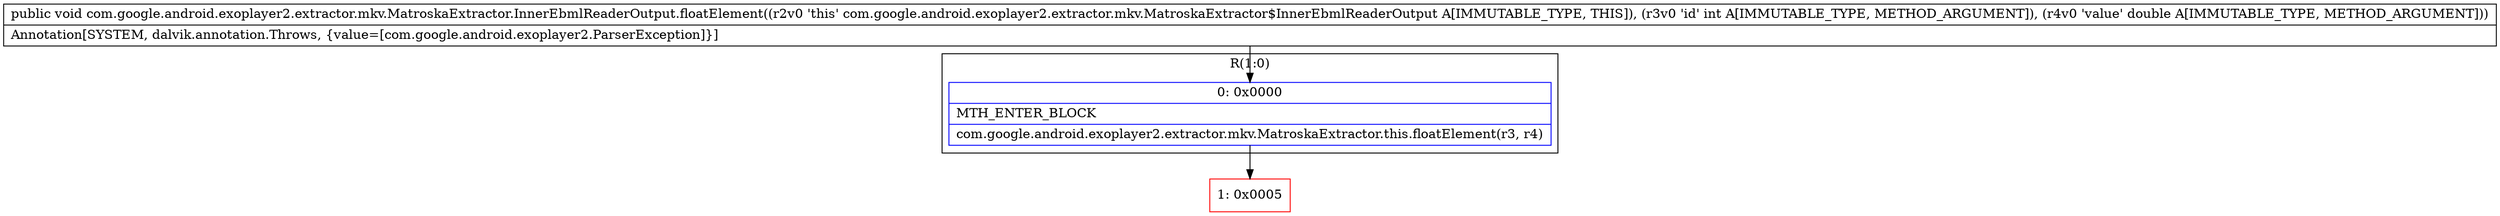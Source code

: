 digraph "CFG forcom.google.android.exoplayer2.extractor.mkv.MatroskaExtractor.InnerEbmlReaderOutput.floatElement(ID)V" {
subgraph cluster_Region_1880927743 {
label = "R(1:0)";
node [shape=record,color=blue];
Node_0 [shape=record,label="{0\:\ 0x0000|MTH_ENTER_BLOCK\l|com.google.android.exoplayer2.extractor.mkv.MatroskaExtractor.this.floatElement(r3, r4)\l}"];
}
Node_1 [shape=record,color=red,label="{1\:\ 0x0005}"];
MethodNode[shape=record,label="{public void com.google.android.exoplayer2.extractor.mkv.MatroskaExtractor.InnerEbmlReaderOutput.floatElement((r2v0 'this' com.google.android.exoplayer2.extractor.mkv.MatroskaExtractor$InnerEbmlReaderOutput A[IMMUTABLE_TYPE, THIS]), (r3v0 'id' int A[IMMUTABLE_TYPE, METHOD_ARGUMENT]), (r4v0 'value' double A[IMMUTABLE_TYPE, METHOD_ARGUMENT]))  | Annotation[SYSTEM, dalvik.annotation.Throws, \{value=[com.google.android.exoplayer2.ParserException]\}]\l}"];
MethodNode -> Node_0;
Node_0 -> Node_1;
}

